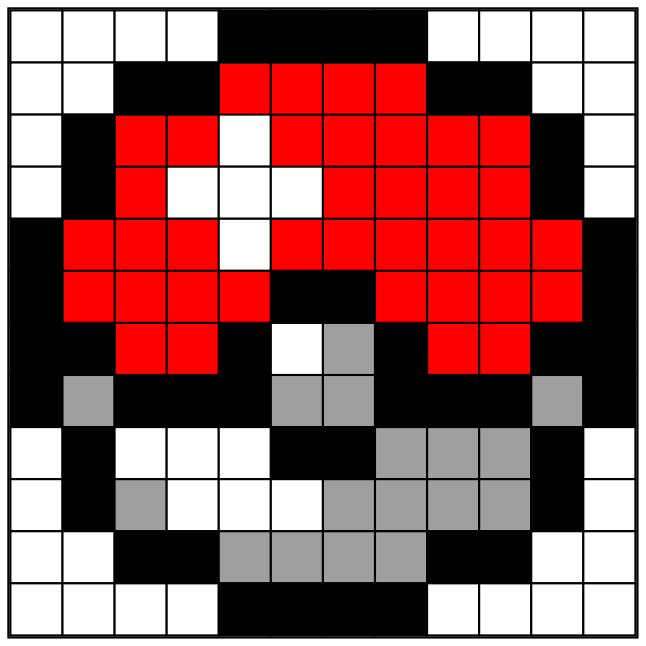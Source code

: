 
        digraph G {bgcolor=none;
    node[ style = "filled" shape=plaintext margin =0 width=0 height=0] a[ label=<
        
        <table border = "1" width = "300px" height = "300px" cellspacing="0">
        <tr>
<td id="(0, 0)" width = "25.0px" height="25.0px" bgcolor = "white"></td>
<td id="(0, 1)" width = "25.0px" height="25.0px" bgcolor = "white"></td>
<td id="(0, 2)" width = "25.0px" height="25.0px" bgcolor = "white"></td>
<td id="(0, 3)" width = "25.0px" height="25.0px" bgcolor = "white"></td>
<td id="(0, 4)" width = "25.0px" height="25.0px" bgcolor = "#000000"></td>
<td id="(0, 5)" width = "25.0px" height="25.0px" bgcolor = "#000000"></td>
<td id="(0, 6)" width = "25.0px" height="25.0px" bgcolor = "#000000"></td>
<td id="(0, 7)" width = "25.0px" height="25.0px" bgcolor = "#000000"></td>
<td id="(0, 8)" width = "25.0px" height="25.0px" bgcolor = "white"></td>
<td id="(0, 9)" width = "25.0px" height="25.0px" bgcolor = "white"></td>
<td id="(0, 10)" width = "25.0px" height="25.0px" bgcolor = "white"></td>
<td id="(0, 11)" width = "25.0px" height="25.0px" bgcolor = "white"></td>
</tr>
<tr>
<td id="(1, 0)" width = "25.0px" height="25.0px" bgcolor = "white"></td>
<td id="(1, 1)" width = "25.0px" height="25.0px" bgcolor = "white"></td>
<td id="(1, 2)" width = "25.0px" height="25.0px" bgcolor = "#000000"></td>
<td id="(1, 3)" width = "25.0px" height="25.0px" bgcolor = "#000000"></td>
<td id="(1, 4)" width = "25.0px" height="25.0px" bgcolor = "#FF0000"></td>
<td id="(1, 5)" width = "25.0px" height="25.0px" bgcolor = "#FF0000"></td>
<td id="(1, 6)" width = "25.0px" height="25.0px" bgcolor = "#FF0000"></td>
<td id="(1, 7)" width = "25.0px" height="25.0px" bgcolor = "#FF0000"></td>
<td id="(1, 8)" width = "25.0px" height="25.0px" bgcolor = "#000000"></td>
<td id="(1, 9)" width = "25.0px" height="25.0px" bgcolor = "#000000"></td>
<td id="(1, 10)" width = "25.0px" height="25.0px" bgcolor = "white"></td>
<td id="(1, 11)" width = "25.0px" height="25.0px" bgcolor = "white"></td>
</tr>
<tr>
<td id="(2, 0)" width = "25.0px" height="25.0px" bgcolor = "white"></td>
<td id="(2, 1)" width = "25.0px" height="25.0px" bgcolor = "#000000"></td>
<td id="(2, 2)" width = "25.0px" height="25.0px" bgcolor = "#FF0000"></td>
<td id="(2, 3)" width = "25.0px" height="25.0px" bgcolor = "#FF0000"></td>
<td id="(2, 4)" width = "25.0px" height="25.0px" bgcolor = "white"></td>
<td id="(2, 5)" width = "25.0px" height="25.0px" bgcolor = "#FF0000"></td>
<td id="(2, 6)" width = "25.0px" height="25.0px" bgcolor = "#FF0000"></td>
<td id="(2, 7)" width = "25.0px" height="25.0px" bgcolor = "#FF0000"></td>
<td id="(2, 8)" width = "25.0px" height="25.0px" bgcolor = "#FF0000"></td>
<td id="(2, 9)" width = "25.0px" height="25.0px" bgcolor = "#FF0000"></td>
<td id="(2, 10)" width = "25.0px" height="25.0px" bgcolor = "#000000"></td>
<td id="(2, 11)" width = "25.0px" height="25.0px" bgcolor = "white"></td>
</tr>
<tr>
<td id="(3, 0)" width = "25.0px" height="25.0px" bgcolor = "white"></td>
<td id="(3, 1)" width = "25.0px" height="25.0px" bgcolor = "#000000"></td>
<td id="(3, 2)" width = "25.0px" height="25.0px" bgcolor = "#FF0000"></td>
<td id="(3, 3)" width = "25.0px" height="25.0px" bgcolor = "white"></td>
<td id="(3, 4)" width = "25.0px" height="25.0px" bgcolor = "white"></td>
<td id="(3, 5)" width = "25.0px" height="25.0px" bgcolor = "white"></td>
<td id="(3, 6)" width = "25.0px" height="25.0px" bgcolor = "#FF0000"></td>
<td id="(3, 7)" width = "25.0px" height="25.0px" bgcolor = "#FF0000"></td>
<td id="(3, 8)" width = "25.0px" height="25.0px" bgcolor = "#FF0000"></td>
<td id="(3, 9)" width = "25.0px" height="25.0px" bgcolor = "#FF0000"></td>
<td id="(3, 10)" width = "25.0px" height="25.0px" bgcolor = "#000000"></td>
<td id="(3, 11)" width = "25.0px" height="25.0px" bgcolor = "white"></td>
</tr>
<tr>
<td id="(4, 0)" width = "25.0px" height="25.0px" bgcolor = "#000000"></td>
<td id="(4, 1)" width = "25.0px" height="25.0px" bgcolor = "#FF0000"></td>
<td id="(4, 2)" width = "25.0px" height="25.0px" bgcolor = "#FF0000"></td>
<td id="(4, 3)" width = "25.0px" height="25.0px" bgcolor = "#FF0000"></td>
<td id="(4, 4)" width = "25.0px" height="25.0px" bgcolor = "white"></td>
<td id="(4, 5)" width = "25.0px" height="25.0px" bgcolor = "#FF0000"></td>
<td id="(4, 6)" width = "25.0px" height="25.0px" bgcolor = "#FF0000"></td>
<td id="(4, 7)" width = "25.0px" height="25.0px" bgcolor = "#FF0000"></td>
<td id="(4, 8)" width = "25.0px" height="25.0px" bgcolor = "#FF0000"></td>
<td id="(4, 9)" width = "25.0px" height="25.0px" bgcolor = "#FF0000"></td>
<td id="(4, 10)" width = "25.0px" height="25.0px" bgcolor = "#FF0000"></td>
<td id="(4, 11)" width = "25.0px" height="25.0px" bgcolor = "#000000"></td>
</tr>
<tr>
<td id="(5, 0)" width = "25.0px" height="25.0px" bgcolor = "#000000"></td>
<td id="(5, 1)" width = "25.0px" height="25.0px" bgcolor = "#FF0000"></td>
<td id="(5, 2)" width = "25.0px" height="25.0px" bgcolor = "#FF0000"></td>
<td id="(5, 3)" width = "25.0px" height="25.0px" bgcolor = "#FF0000"></td>
<td id="(5, 4)" width = "25.0px" height="25.0px" bgcolor = "#FF0000"></td>
<td id="(5, 5)" width = "25.0px" height="25.0px" bgcolor = "#000000"></td>
<td id="(5, 6)" width = "25.0px" height="25.0px" bgcolor = "#000000"></td>
<td id="(5, 7)" width = "25.0px" height="25.0px" bgcolor = "#FF0000"></td>
<td id="(5, 8)" width = "25.0px" height="25.0px" bgcolor = "#FF0000"></td>
<td id="(5, 9)" width = "25.0px" height="25.0px" bgcolor = "#FF0000"></td>
<td id="(5, 10)" width = "25.0px" height="25.0px" bgcolor = "#FF0000"></td>
<td id="(5, 11)" width = "25.0px" height="25.0px" bgcolor = "#000000"></td>
</tr>
<tr>
<td id="(6, 0)" width = "25.0px" height="25.0px" bgcolor = "#000000"></td>
<td id="(6, 1)" width = "25.0px" height="25.0px" bgcolor = "#000000"></td>
<td id="(6, 2)" width = "25.0px" height="25.0px" bgcolor = "#FF0000"></td>
<td id="(6, 3)" width = "25.0px" height="25.0px" bgcolor = "#FF0000"></td>
<td id="(6, 4)" width = "25.0px" height="25.0px" bgcolor = "#000000"></td>
<td id="(6, 5)" width = "25.0px" height="25.0px" bgcolor = "white"></td>
<td id="(6, 6)" width = "25.0px" height="25.0px" bgcolor = "#9F9F9F"></td>
<td id="(6, 7)" width = "25.0px" height="25.0px" bgcolor = "#000000"></td>
<td id="(6, 8)" width = "25.0px" height="25.0px" bgcolor = "#FF0000"></td>
<td id="(6, 9)" width = "25.0px" height="25.0px" bgcolor = "#FF0000"></td>
<td id="(6, 10)" width = "25.0px" height="25.0px" bgcolor = "#000000"></td>
<td id="(6, 11)" width = "25.0px" height="25.0px" bgcolor = "#000000"></td>
</tr>
<tr>
<td id="(7, 0)" width = "25.0px" height="25.0px" bgcolor = "#000000"></td>
<td id="(7, 1)" width = "25.0px" height="25.0px" bgcolor = "#9F9F9F"></td>
<td id="(7, 2)" width = "25.0px" height="25.0px" bgcolor = "#000000"></td>
<td id="(7, 3)" width = "25.0px" height="25.0px" bgcolor = "#000000"></td>
<td id="(7, 4)" width = "25.0px" height="25.0px" bgcolor = "#000000"></td>
<td id="(7, 5)" width = "25.0px" height="25.0px" bgcolor = "#9F9F9F"></td>
<td id="(7, 6)" width = "25.0px" height="25.0px" bgcolor = "#9F9F9F"></td>
<td id="(7, 7)" width = "25.0px" height="25.0px" bgcolor = "#000000"></td>
<td id="(7, 8)" width = "25.0px" height="25.0px" bgcolor = "#000000"></td>
<td id="(7, 9)" width = "25.0px" height="25.0px" bgcolor = "#000000"></td>
<td id="(7, 10)" width = "25.0px" height="25.0px" bgcolor = "#9F9F9F"></td>
<td id="(7, 11)" width = "25.0px" height="25.0px" bgcolor = "#000000"></td>
</tr>
<tr>
<td id="(8, 0)" width = "25.0px" height="25.0px" bgcolor = "white"></td>
<td id="(8, 1)" width = "25.0px" height="25.0px" bgcolor = "#000000"></td>
<td id="(8, 2)" width = "25.0px" height="25.0px" bgcolor = "white"></td>
<td id="(8, 3)" width = "25.0px" height="25.0px" bgcolor = "white"></td>
<td id="(8, 4)" width = "25.0px" height="25.0px" bgcolor = "white"></td>
<td id="(8, 5)" width = "25.0px" height="25.0px" bgcolor = "#000000"></td>
<td id="(8, 6)" width = "25.0px" height="25.0px" bgcolor = "#000000"></td>
<td id="(8, 7)" width = "25.0px" height="25.0px" bgcolor = "#9F9F9F"></td>
<td id="(8, 8)" width = "25.0px" height="25.0px" bgcolor = "#9F9F9F"></td>
<td id="(8, 9)" width = "25.0px" height="25.0px" bgcolor = "#9F9F9F"></td>
<td id="(8, 10)" width = "25.0px" height="25.0px" bgcolor = "#000000"></td>
<td id="(8, 11)" width = "25.0px" height="25.0px" bgcolor = "white"></td>
</tr>
<tr>
<td id="(9, 0)" width = "25.0px" height="25.0px" bgcolor = "white"></td>
<td id="(9, 1)" width = "25.0px" height="25.0px" bgcolor = "#000000"></td>
<td id="(9, 2)" width = "25.0px" height="25.0px" bgcolor = "#9F9F9F"></td>
<td id="(9, 3)" width = "25.0px" height="25.0px" bgcolor = "white"></td>
<td id="(9, 4)" width = "25.0px" height="25.0px" bgcolor = "white"></td>
<td id="(9, 5)" width = "25.0px" height="25.0px" bgcolor = "white"></td>
<td id="(9, 6)" width = "25.0px" height="25.0px" bgcolor = "#9F9F9F"></td>
<td id="(9, 7)" width = "25.0px" height="25.0px" bgcolor = "#9F9F9F"></td>
<td id="(9, 8)" width = "25.0px" height="25.0px" bgcolor = "#9F9F9F"></td>
<td id="(9, 9)" width = "25.0px" height="25.0px" bgcolor = "#9F9F9F"></td>
<td id="(9, 10)" width = "25.0px" height="25.0px" bgcolor = "#000000"></td>
<td id="(9, 11)" width = "25.0px" height="25.0px" bgcolor = "white"></td>
</tr>
<tr>
<td id="(10, 0)" width = "25.0px" height="25.0px" bgcolor = "white"></td>
<td id="(10, 1)" width = "25.0px" height="25.0px" bgcolor = "white"></td>
<td id="(10, 2)" width = "25.0px" height="25.0px" bgcolor = "#000000"></td>
<td id="(10, 3)" width = "25.0px" height="25.0px" bgcolor = "#000000"></td>
<td id="(10, 4)" width = "25.0px" height="25.0px" bgcolor = "#9F9F9F"></td>
<td id="(10, 5)" width = "25.0px" height="25.0px" bgcolor = "#9F9F9F"></td>
<td id="(10, 6)" width = "25.0px" height="25.0px" bgcolor = "#9F9F9F"></td>
<td id="(10, 7)" width = "25.0px" height="25.0px" bgcolor = "#9F9F9F"></td>
<td id="(10, 8)" width = "25.0px" height="25.0px" bgcolor = "#000000"></td>
<td id="(10, 9)" width = "25.0px" height="25.0px" bgcolor = "#000000"></td>
<td id="(10, 10)" width = "25.0px" height="25.0px" bgcolor = "white"></td>
<td id="(10, 11)" width = "25.0px" height="25.0px" bgcolor = "white"></td>
</tr>
<tr>
<td id="(11, 0)" width = "25.0px" height="25.0px" bgcolor = "white"></td>
<td id="(11, 1)" width = "25.0px" height="25.0px" bgcolor = "white"></td>
<td id="(11, 2)" width = "25.0px" height="25.0px" bgcolor = "white"></td>
<td id="(11, 3)" width = "25.0px" height="25.0px" bgcolor = "white"></td>
<td id="(11, 4)" width = "25.0px" height="25.0px" bgcolor = "#000000"></td>
<td id="(11, 5)" width = "25.0px" height="25.0px" bgcolor = "#000000"></td>
<td id="(11, 6)" width = "25.0px" height="25.0px" bgcolor = "#000000"></td>
<td id="(11, 7)" width = "25.0px" height="25.0px" bgcolor = "#000000"></td>
<td id="(11, 8)" width = "25.0px" height="25.0px" bgcolor = "white"></td>
<td id="(11, 9)" width = "25.0px" height="25.0px" bgcolor = "white"></td>
<td id="(11, 10)" width = "25.0px" height="25.0px" bgcolor = "white"></td>
<td id="(11, 11)" width = "25.0px" height="25.0px" bgcolor = "white"></td>
</tr>
</table>
>];}